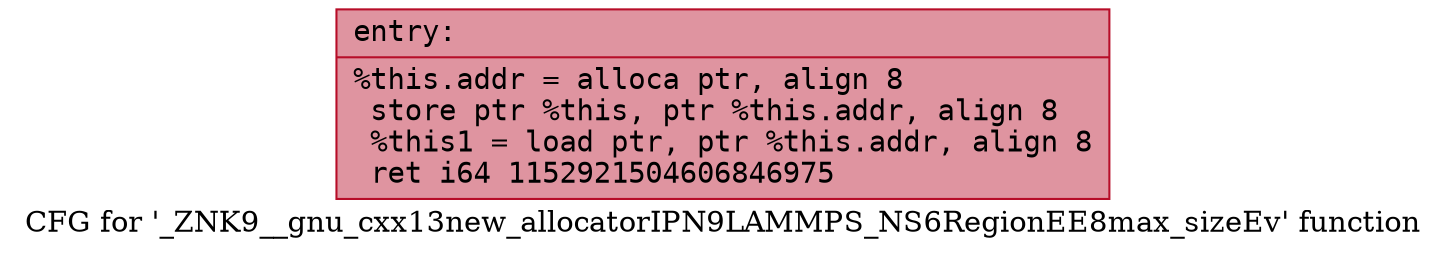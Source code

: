 digraph "CFG for '_ZNK9__gnu_cxx13new_allocatorIPN9LAMMPS_NS6RegionEE8max_sizeEv' function" {
	label="CFG for '_ZNK9__gnu_cxx13new_allocatorIPN9LAMMPS_NS6RegionEE8max_sizeEv' function";

	Node0x561837f906b0 [shape=record,color="#b70d28ff", style=filled, fillcolor="#b70d2870" fontname="Courier",label="{entry:\l|  %this.addr = alloca ptr, align 8\l  store ptr %this, ptr %this.addr, align 8\l  %this1 = load ptr, ptr %this.addr, align 8\l  ret i64 1152921504606846975\l}"];
}
